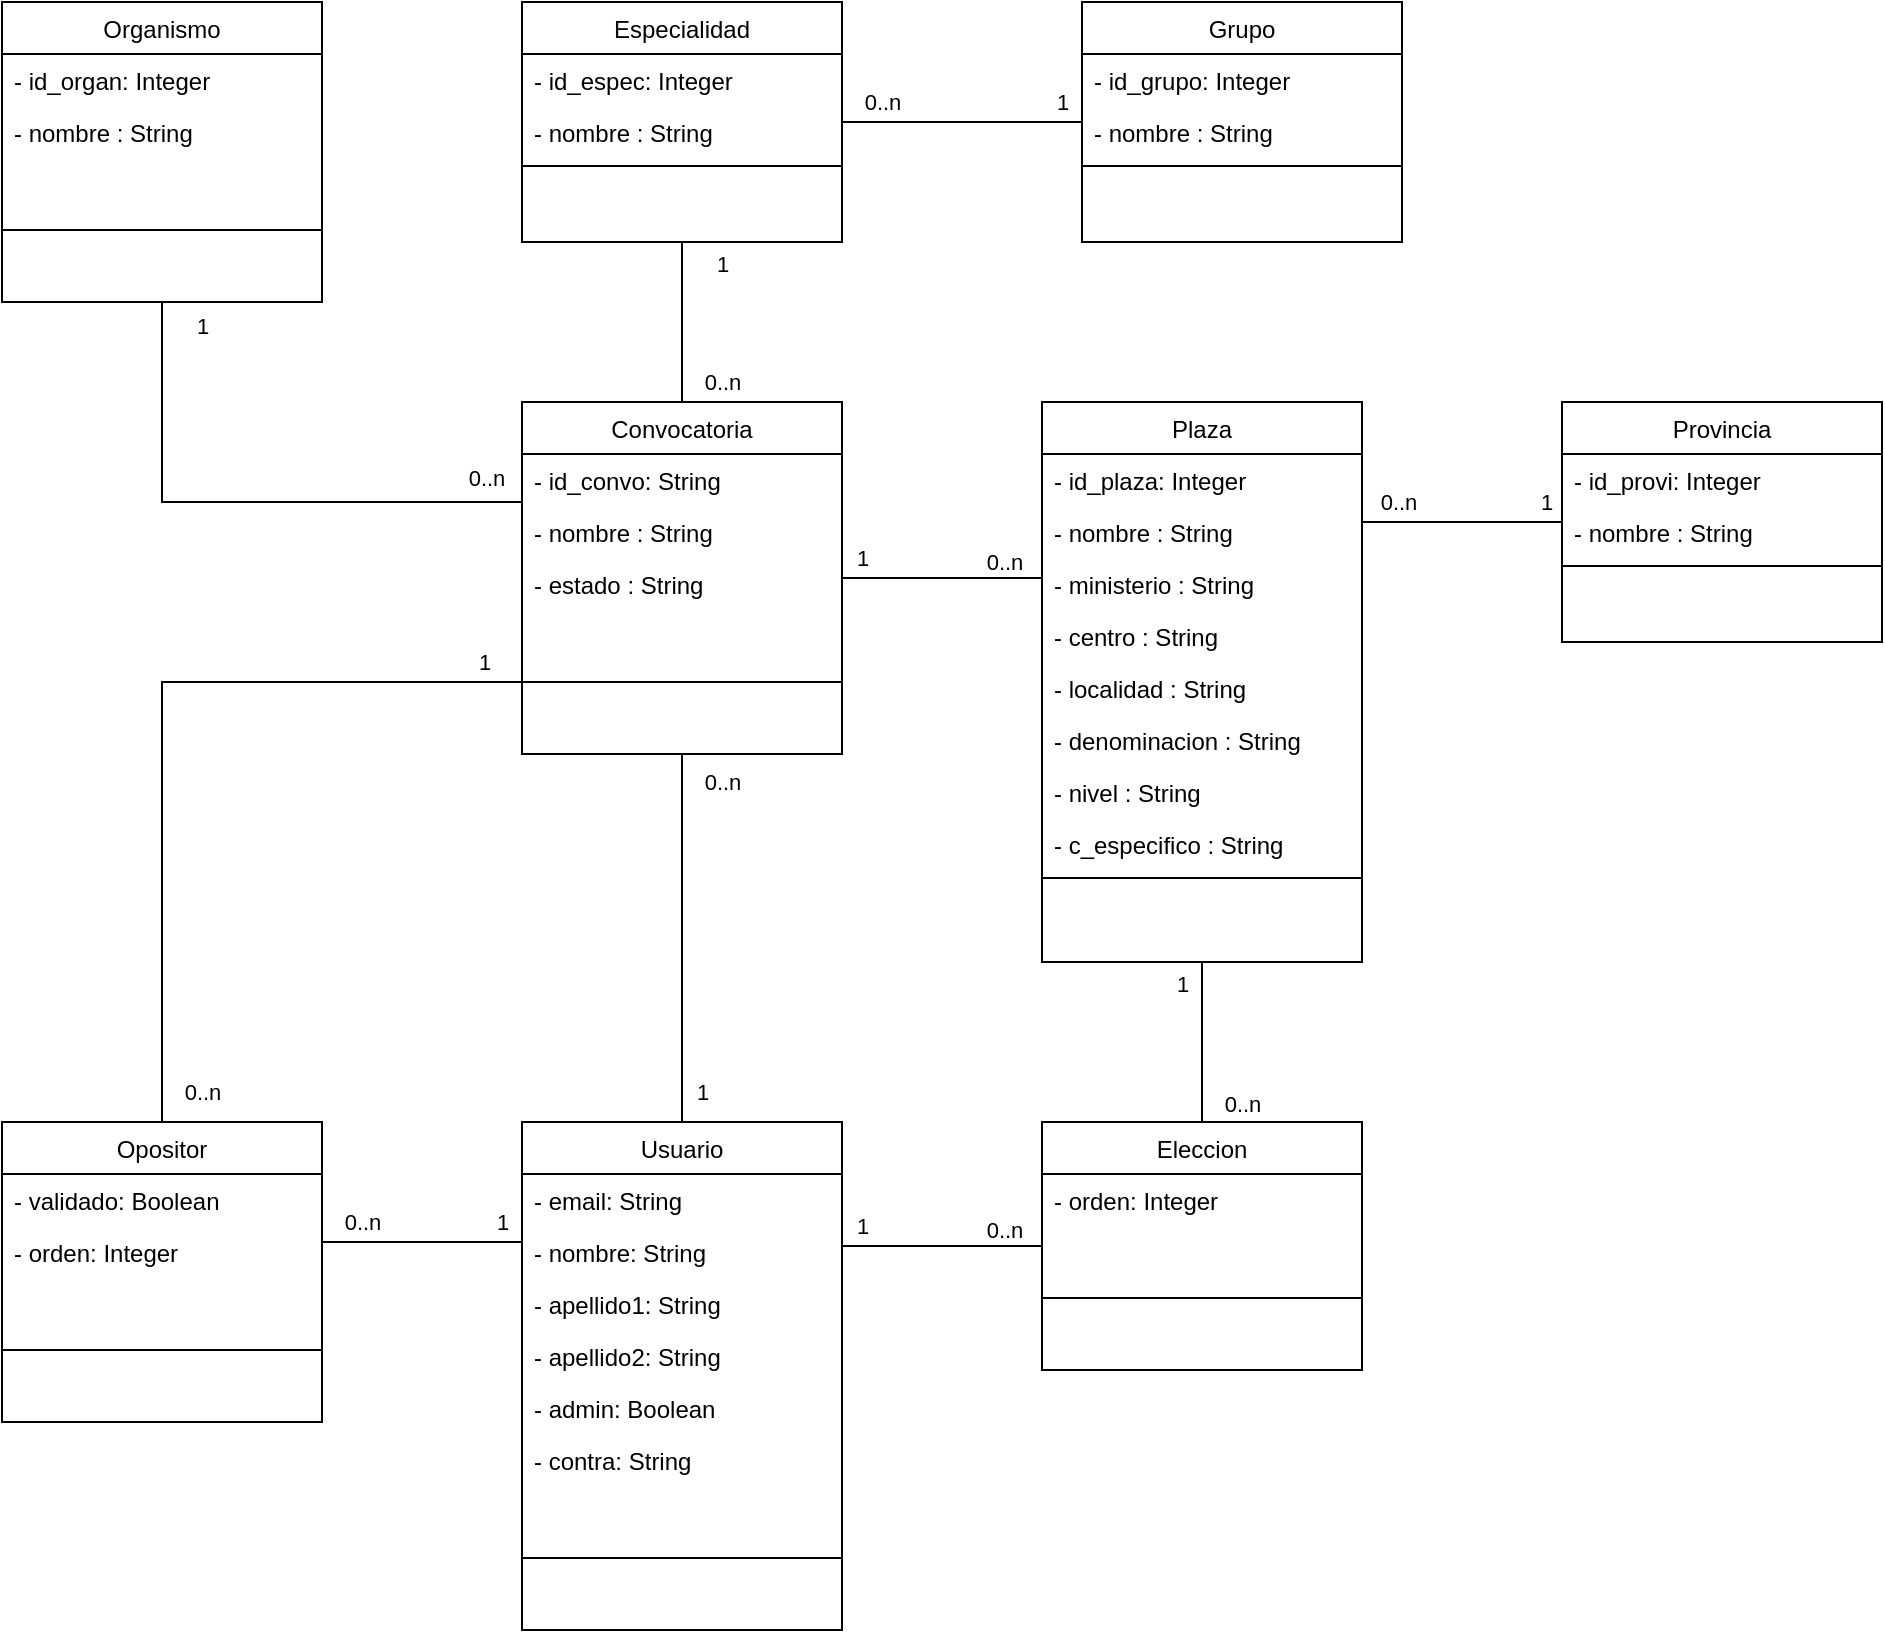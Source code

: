 <mxfile version="17.1.2" type="github">
  <diagram id="C5RBs43oDa-KdzZeNtuy" name="Page-1">
    <mxGraphModel dx="466" dy="762" grid="1" gridSize="10" guides="1" tooltips="1" connect="1" arrows="1" fold="1" page="1" pageScale="1" pageWidth="827" pageHeight="1169" math="0" shadow="0">
      <root>
        <mxCell id="WIyWlLk6GJQsqaUBKTNV-0" />
        <mxCell id="WIyWlLk6GJQsqaUBKTNV-1" parent="WIyWlLk6GJQsqaUBKTNV-0" />
        <mxCell id="cPd-VQ7A9rN7ERo2Lcjd-0" value="Provincia" style="swimlane;fontStyle=0;align=center;verticalAlign=top;childLayout=stackLayout;horizontal=1;startSize=26;horizontalStack=0;resizeParent=1;resizeLast=0;collapsible=1;marginBottom=0;rounded=0;shadow=0;strokeWidth=1;" parent="WIyWlLk6GJQsqaUBKTNV-1" vertex="1">
          <mxGeometry x="860" y="240" width="160" height="120" as="geometry">
            <mxRectangle x="530" y="610" width="160" height="26" as="alternateBounds" />
          </mxGeometry>
        </mxCell>
        <mxCell id="cPd-VQ7A9rN7ERo2Lcjd-1" value="- id_provi: Integer" style="text;align=left;verticalAlign=top;spacingLeft=4;spacingRight=4;overflow=hidden;rotatable=0;points=[[0,0.5],[1,0.5]];portConstraint=eastwest;" parent="cPd-VQ7A9rN7ERo2Lcjd-0" vertex="1">
          <mxGeometry y="26" width="160" height="26" as="geometry" />
        </mxCell>
        <mxCell id="cPd-VQ7A9rN7ERo2Lcjd-2" value="- nombre : String" style="text;align=left;verticalAlign=top;spacingLeft=4;spacingRight=4;overflow=hidden;rotatable=0;points=[[0,0.5],[1,0.5]];portConstraint=eastwest;rounded=0;shadow=0;html=0;" parent="cPd-VQ7A9rN7ERo2Lcjd-0" vertex="1">
          <mxGeometry y="52" width="160" height="26" as="geometry" />
        </mxCell>
        <mxCell id="cPd-VQ7A9rN7ERo2Lcjd-6" value="" style="line;html=1;strokeWidth=1;align=left;verticalAlign=middle;spacingTop=-1;spacingLeft=3;spacingRight=3;rotatable=0;labelPosition=right;points=[];portConstraint=eastwest;" parent="cPd-VQ7A9rN7ERo2Lcjd-0" vertex="1">
          <mxGeometry y="78" width="160" height="8" as="geometry" />
        </mxCell>
        <mxCell id="8T8IWZVeBzN1i3w2Dnij-60" style="edgeStyle=orthogonalEdgeStyle;rounded=0;orthogonalLoop=1;jettySize=auto;html=1;endArrow=none;endFill=0;" parent="WIyWlLk6GJQsqaUBKTNV-1" source="cPd-VQ7A9rN7ERo2Lcjd-9" target="8T8IWZVeBzN1i3w2Dnij-1" edge="1">
          <mxGeometry relative="1" as="geometry" />
        </mxCell>
        <mxCell id="8T8IWZVeBzN1i3w2Dnij-61" value="1" style="edgeLabel;html=1;align=center;verticalAlign=middle;resizable=0;points=[];" parent="8T8IWZVeBzN1i3w2Dnij-60" vertex="1" connectable="0">
          <mxGeometry x="-0.818" y="1" relative="1" as="geometry">
            <mxPoint x="19" y="3" as="offset" />
          </mxGeometry>
        </mxCell>
        <mxCell id="8T8IWZVeBzN1i3w2Dnij-62" value="0..n" style="edgeLabel;html=1;align=center;verticalAlign=middle;resizable=0;points=[];" parent="8T8IWZVeBzN1i3w2Dnij-60" vertex="1" connectable="0">
          <mxGeometry x="0.768" y="-2" relative="1" as="geometry">
            <mxPoint x="22" y="-1" as="offset" />
          </mxGeometry>
        </mxCell>
        <mxCell id="cPd-VQ7A9rN7ERo2Lcjd-9" value="Especialidad" style="swimlane;fontStyle=0;align=center;verticalAlign=top;childLayout=stackLayout;horizontal=1;startSize=26;horizontalStack=0;resizeParent=1;resizeLast=0;collapsible=1;marginBottom=0;rounded=0;shadow=0;strokeWidth=1;" parent="WIyWlLk6GJQsqaUBKTNV-1" vertex="1">
          <mxGeometry x="340" y="40" width="160" height="120" as="geometry">
            <mxRectangle x="160" y="560" width="160" height="26" as="alternateBounds" />
          </mxGeometry>
        </mxCell>
        <mxCell id="cPd-VQ7A9rN7ERo2Lcjd-10" value="- id_espec: Integer" style="text;align=left;verticalAlign=top;spacingLeft=4;spacingRight=4;overflow=hidden;rotatable=0;points=[[0,0.5],[1,0.5]];portConstraint=eastwest;" parent="cPd-VQ7A9rN7ERo2Lcjd-9" vertex="1">
          <mxGeometry y="26" width="160" height="26" as="geometry" />
        </mxCell>
        <mxCell id="cPd-VQ7A9rN7ERo2Lcjd-11" value="- nombre : String" style="text;align=left;verticalAlign=top;spacingLeft=4;spacingRight=4;overflow=hidden;rotatable=0;points=[[0,0.5],[1,0.5]];portConstraint=eastwest;rounded=0;shadow=0;html=0;" parent="cPd-VQ7A9rN7ERo2Lcjd-9" vertex="1">
          <mxGeometry y="52" width="160" height="26" as="geometry" />
        </mxCell>
        <mxCell id="cPd-VQ7A9rN7ERo2Lcjd-12" value="" style="line;html=1;strokeWidth=1;align=left;verticalAlign=middle;spacingTop=-1;spacingLeft=3;spacingRight=3;rotatable=0;labelPosition=right;points=[];portConstraint=eastwest;" parent="cPd-VQ7A9rN7ERo2Lcjd-9" vertex="1">
          <mxGeometry y="78" width="160" height="8" as="geometry" />
        </mxCell>
        <mxCell id="8T8IWZVeBzN1i3w2Dnij-56" style="edgeStyle=orthogonalEdgeStyle;rounded=0;orthogonalLoop=1;jettySize=auto;html=1;endArrow=none;endFill=0;" parent="WIyWlLk6GJQsqaUBKTNV-1" source="cPd-VQ7A9rN7ERo2Lcjd-13" target="8T8IWZVeBzN1i3w2Dnij-1" edge="1">
          <mxGeometry relative="1" as="geometry">
            <mxPoint x="290" y="340" as="targetPoint" />
            <Array as="points">
              <mxPoint x="160" y="290" />
            </Array>
          </mxGeometry>
        </mxCell>
        <mxCell id="8T8IWZVeBzN1i3w2Dnij-58" value="0..n" style="edgeLabel;html=1;align=center;verticalAlign=middle;resizable=0;points=[];" parent="8T8IWZVeBzN1i3w2Dnij-56" vertex="1" connectable="0">
          <mxGeometry x="0.917" y="1" relative="1" as="geometry">
            <mxPoint x="-7" y="-11" as="offset" />
          </mxGeometry>
        </mxCell>
        <mxCell id="8T8IWZVeBzN1i3w2Dnij-59" value="1" style="edgeLabel;html=1;align=center;verticalAlign=middle;resizable=0;points=[];" parent="8T8IWZVeBzN1i3w2Dnij-56" vertex="1" connectable="0">
          <mxGeometry x="-0.917" relative="1" as="geometry">
            <mxPoint x="20" as="offset" />
          </mxGeometry>
        </mxCell>
        <mxCell id="cPd-VQ7A9rN7ERo2Lcjd-13" value="Organismo" style="swimlane;fontStyle=0;align=center;verticalAlign=top;childLayout=stackLayout;horizontal=1;startSize=26;horizontalStack=0;resizeParent=1;resizeLast=0;collapsible=1;marginBottom=0;rounded=0;shadow=0;strokeWidth=1;" parent="WIyWlLk6GJQsqaUBKTNV-1" vertex="1">
          <mxGeometry x="80" y="40" width="160" height="150" as="geometry">
            <mxRectangle x="160" y="560" width="160" height="26" as="alternateBounds" />
          </mxGeometry>
        </mxCell>
        <mxCell id="cPd-VQ7A9rN7ERo2Lcjd-14" value="- id_organ: Integer" style="text;align=left;verticalAlign=top;spacingLeft=4;spacingRight=4;overflow=hidden;rotatable=0;points=[[0,0.5],[1,0.5]];portConstraint=eastwest;" parent="cPd-VQ7A9rN7ERo2Lcjd-13" vertex="1">
          <mxGeometry y="26" width="160" height="26" as="geometry" />
        </mxCell>
        <mxCell id="cPd-VQ7A9rN7ERo2Lcjd-15" value="- nombre : String" style="text;align=left;verticalAlign=top;spacingLeft=4;spacingRight=4;overflow=hidden;rotatable=0;points=[[0,0.5],[1,0.5]];portConstraint=eastwest;rounded=0;shadow=0;html=0;" parent="cPd-VQ7A9rN7ERo2Lcjd-13" vertex="1">
          <mxGeometry y="52" width="160" height="26" as="geometry" />
        </mxCell>
        <mxCell id="cPd-VQ7A9rN7ERo2Lcjd-16" value="" style="line;html=1;strokeWidth=1;align=left;verticalAlign=middle;spacingTop=-1;spacingLeft=3;spacingRight=3;rotatable=0;labelPosition=right;points=[];portConstraint=eastwest;" parent="cPd-VQ7A9rN7ERo2Lcjd-13" vertex="1">
          <mxGeometry y="78" width="160" height="72" as="geometry" />
        </mxCell>
        <mxCell id="cPd-VQ7A9rN7ERo2Lcjd-17" value="Grupo" style="swimlane;fontStyle=0;align=center;verticalAlign=top;childLayout=stackLayout;horizontal=1;startSize=26;horizontalStack=0;resizeParent=1;resizeLast=0;collapsible=1;marginBottom=0;rounded=0;shadow=0;strokeWidth=1;" parent="WIyWlLk6GJQsqaUBKTNV-1" vertex="1">
          <mxGeometry x="620" y="40" width="160" height="120" as="geometry">
            <mxRectangle x="160" y="560" width="160" height="26" as="alternateBounds" />
          </mxGeometry>
        </mxCell>
        <mxCell id="cPd-VQ7A9rN7ERo2Lcjd-18" value="- id_grupo: Integer" style="text;align=left;verticalAlign=top;spacingLeft=4;spacingRight=4;overflow=hidden;rotatable=0;points=[[0,0.5],[1,0.5]];portConstraint=eastwest;" parent="cPd-VQ7A9rN7ERo2Lcjd-17" vertex="1">
          <mxGeometry y="26" width="160" height="26" as="geometry" />
        </mxCell>
        <mxCell id="cPd-VQ7A9rN7ERo2Lcjd-19" value="- nombre : String" style="text;align=left;verticalAlign=top;spacingLeft=4;spacingRight=4;overflow=hidden;rotatable=0;points=[[0,0.5],[1,0.5]];portConstraint=eastwest;rounded=0;shadow=0;html=0;" parent="cPd-VQ7A9rN7ERo2Lcjd-17" vertex="1">
          <mxGeometry y="52" width="160" height="26" as="geometry" />
        </mxCell>
        <mxCell id="cPd-VQ7A9rN7ERo2Lcjd-20" value="" style="line;html=1;strokeWidth=1;align=left;verticalAlign=middle;spacingTop=-1;spacingLeft=3;spacingRight=3;rotatable=0;labelPosition=right;points=[];portConstraint=eastwest;" parent="cPd-VQ7A9rN7ERo2Lcjd-17" vertex="1">
          <mxGeometry y="78" width="160" height="8" as="geometry" />
        </mxCell>
        <mxCell id="8T8IWZVeBzN1i3w2Dnij-1" value="Convocatoria" style="swimlane;fontStyle=0;align=center;verticalAlign=top;childLayout=stackLayout;horizontal=1;startSize=26;horizontalStack=0;resizeParent=1;resizeLast=0;collapsible=1;marginBottom=0;rounded=0;shadow=0;strokeWidth=1;" parent="WIyWlLk6GJQsqaUBKTNV-1" vertex="1">
          <mxGeometry x="340" y="240" width="160" height="176" as="geometry">
            <mxRectangle x="160" y="560" width="160" height="26" as="alternateBounds" />
          </mxGeometry>
        </mxCell>
        <mxCell id="8T8IWZVeBzN1i3w2Dnij-2" value="- id_convo: String" style="text;align=left;verticalAlign=top;spacingLeft=4;spacingRight=4;overflow=hidden;rotatable=0;points=[[0,0.5],[1,0.5]];portConstraint=eastwest;" parent="8T8IWZVeBzN1i3w2Dnij-1" vertex="1">
          <mxGeometry y="26" width="160" height="26" as="geometry" />
        </mxCell>
        <mxCell id="8T8IWZVeBzN1i3w2Dnij-3" value="- nombre : String" style="text;align=left;verticalAlign=top;spacingLeft=4;spacingRight=4;overflow=hidden;rotatable=0;points=[[0,0.5],[1,0.5]];portConstraint=eastwest;rounded=0;shadow=0;html=0;" parent="8T8IWZVeBzN1i3w2Dnij-1" vertex="1">
          <mxGeometry y="52" width="160" height="26" as="geometry" />
        </mxCell>
        <mxCell id="8T8IWZVeBzN1i3w2Dnij-5" value="- estado : String" style="text;align=left;verticalAlign=top;spacingLeft=4;spacingRight=4;overflow=hidden;rotatable=0;points=[[0,0.5],[1,0.5]];portConstraint=eastwest;rounded=0;shadow=0;html=0;" parent="8T8IWZVeBzN1i3w2Dnij-1" vertex="1">
          <mxGeometry y="78" width="160" height="26" as="geometry" />
        </mxCell>
        <mxCell id="8T8IWZVeBzN1i3w2Dnij-4" value="" style="line;html=1;strokeWidth=1;align=left;verticalAlign=middle;spacingTop=-1;spacingLeft=3;spacingRight=3;rotatable=0;labelPosition=right;points=[];portConstraint=eastwest;" parent="8T8IWZVeBzN1i3w2Dnij-1" vertex="1">
          <mxGeometry y="104" width="160" height="72" as="geometry" />
        </mxCell>
        <mxCell id="8T8IWZVeBzN1i3w2Dnij-7" value="Plaza" style="swimlane;fontStyle=0;align=center;verticalAlign=top;childLayout=stackLayout;horizontal=1;startSize=26;horizontalStack=0;resizeParent=1;resizeLast=0;collapsible=1;marginBottom=0;rounded=0;shadow=0;strokeWidth=1;" parent="WIyWlLk6GJQsqaUBKTNV-1" vertex="1">
          <mxGeometry x="600" y="240" width="160" height="280" as="geometry">
            <mxRectangle x="530" y="610" width="160" height="26" as="alternateBounds" />
          </mxGeometry>
        </mxCell>
        <mxCell id="8T8IWZVeBzN1i3w2Dnij-8" value="- id_plaza: Integer" style="text;align=left;verticalAlign=top;spacingLeft=4;spacingRight=4;overflow=hidden;rotatable=0;points=[[0,0.5],[1,0.5]];portConstraint=eastwest;" parent="8T8IWZVeBzN1i3w2Dnij-7" vertex="1">
          <mxGeometry y="26" width="160" height="26" as="geometry" />
        </mxCell>
        <mxCell id="8T8IWZVeBzN1i3w2Dnij-9" value="- nombre : String" style="text;align=left;verticalAlign=top;spacingLeft=4;spacingRight=4;overflow=hidden;rotatable=0;points=[[0,0.5],[1,0.5]];portConstraint=eastwest;rounded=0;shadow=0;html=0;" parent="8T8IWZVeBzN1i3w2Dnij-7" vertex="1">
          <mxGeometry y="52" width="160" height="26" as="geometry" />
        </mxCell>
        <mxCell id="8T8IWZVeBzN1i3w2Dnij-11" value="- ministerio : String" style="text;align=left;verticalAlign=top;spacingLeft=4;spacingRight=4;overflow=hidden;rotatable=0;points=[[0,0.5],[1,0.5]];portConstraint=eastwest;rounded=0;shadow=0;html=0;" parent="8T8IWZVeBzN1i3w2Dnij-7" vertex="1">
          <mxGeometry y="78" width="160" height="26" as="geometry" />
        </mxCell>
        <mxCell id="8T8IWZVeBzN1i3w2Dnij-12" value="- centro : String" style="text;align=left;verticalAlign=top;spacingLeft=4;spacingRight=4;overflow=hidden;rotatable=0;points=[[0,0.5],[1,0.5]];portConstraint=eastwest;rounded=0;shadow=0;html=0;" parent="8T8IWZVeBzN1i3w2Dnij-7" vertex="1">
          <mxGeometry y="104" width="160" height="26" as="geometry" />
        </mxCell>
        <mxCell id="8T8IWZVeBzN1i3w2Dnij-13" value="- localidad : String" style="text;align=left;verticalAlign=top;spacingLeft=4;spacingRight=4;overflow=hidden;rotatable=0;points=[[0,0.5],[1,0.5]];portConstraint=eastwest;rounded=0;shadow=0;html=0;" parent="8T8IWZVeBzN1i3w2Dnij-7" vertex="1">
          <mxGeometry y="130" width="160" height="26" as="geometry" />
        </mxCell>
        <mxCell id="8T8IWZVeBzN1i3w2Dnij-15" value="- denominacion : String" style="text;align=left;verticalAlign=top;spacingLeft=4;spacingRight=4;overflow=hidden;rotatable=0;points=[[0,0.5],[1,0.5]];portConstraint=eastwest;rounded=0;shadow=0;html=0;" parent="8T8IWZVeBzN1i3w2Dnij-7" vertex="1">
          <mxGeometry y="156" width="160" height="26" as="geometry" />
        </mxCell>
        <mxCell id="8T8IWZVeBzN1i3w2Dnij-14" value="- nivel : String" style="text;align=left;verticalAlign=top;spacingLeft=4;spacingRight=4;overflow=hidden;rotatable=0;points=[[0,0.5],[1,0.5]];portConstraint=eastwest;rounded=0;shadow=0;html=0;" parent="8T8IWZVeBzN1i3w2Dnij-7" vertex="1">
          <mxGeometry y="182" width="160" height="26" as="geometry" />
        </mxCell>
        <mxCell id="8T8IWZVeBzN1i3w2Dnij-16" value="- c_especifico : String" style="text;align=left;verticalAlign=top;spacingLeft=4;spacingRight=4;overflow=hidden;rotatable=0;points=[[0,0.5],[1,0.5]];portConstraint=eastwest;rounded=0;shadow=0;html=0;" parent="8T8IWZVeBzN1i3w2Dnij-7" vertex="1">
          <mxGeometry y="208" width="160" height="26" as="geometry" />
        </mxCell>
        <mxCell id="8T8IWZVeBzN1i3w2Dnij-10" value="" style="line;html=1;strokeWidth=1;align=left;verticalAlign=middle;spacingTop=-1;spacingLeft=3;spacingRight=3;rotatable=0;labelPosition=right;points=[];portConstraint=eastwest;" parent="8T8IWZVeBzN1i3w2Dnij-7" vertex="1">
          <mxGeometry y="234" width="160" height="8" as="geometry" />
        </mxCell>
        <mxCell id="8T8IWZVeBzN1i3w2Dnij-17" value="Eleccion" style="swimlane;fontStyle=0;align=center;verticalAlign=top;childLayout=stackLayout;horizontal=1;startSize=26;horizontalStack=0;resizeParent=1;resizeLast=0;collapsible=1;marginBottom=0;rounded=0;shadow=0;strokeWidth=1;" parent="WIyWlLk6GJQsqaUBKTNV-1" vertex="1">
          <mxGeometry x="600" y="600" width="160" height="124" as="geometry">
            <mxRectangle x="160" y="560" width="160" height="26" as="alternateBounds" />
          </mxGeometry>
        </mxCell>
        <mxCell id="8T8IWZVeBzN1i3w2Dnij-18" value="- orden: Integer" style="text;align=left;verticalAlign=top;spacingLeft=4;spacingRight=4;overflow=hidden;rotatable=0;points=[[0,0.5],[1,0.5]];portConstraint=eastwest;" parent="8T8IWZVeBzN1i3w2Dnij-17" vertex="1">
          <mxGeometry y="26" width="160" height="26" as="geometry" />
        </mxCell>
        <mxCell id="8T8IWZVeBzN1i3w2Dnij-21" value="" style="line;html=1;strokeWidth=1;align=left;verticalAlign=middle;spacingTop=-1;spacingLeft=3;spacingRight=3;rotatable=0;labelPosition=right;points=[];portConstraint=eastwest;" parent="8T8IWZVeBzN1i3w2Dnij-17" vertex="1">
          <mxGeometry y="52" width="160" height="72" as="geometry" />
        </mxCell>
        <mxCell id="8T8IWZVeBzN1i3w2Dnij-24" value="Opositor" style="swimlane;fontStyle=0;align=center;verticalAlign=top;childLayout=stackLayout;horizontal=1;startSize=26;horizontalStack=0;resizeParent=1;resizeLast=0;collapsible=1;marginBottom=0;rounded=0;shadow=0;strokeWidth=1;" parent="WIyWlLk6GJQsqaUBKTNV-1" vertex="1">
          <mxGeometry x="80" y="600" width="160" height="150" as="geometry">
            <mxRectangle x="160" y="560" width="160" height="26" as="alternateBounds" />
          </mxGeometry>
        </mxCell>
        <mxCell id="8T8IWZVeBzN1i3w2Dnij-25" value="- validado: Boolean" style="text;align=left;verticalAlign=top;spacingLeft=4;spacingRight=4;overflow=hidden;rotatable=0;points=[[0,0.5],[1,0.5]];portConstraint=eastwest;" parent="8T8IWZVeBzN1i3w2Dnij-24" vertex="1">
          <mxGeometry y="26" width="160" height="26" as="geometry" />
        </mxCell>
        <mxCell id="8T8IWZVeBzN1i3w2Dnij-27" value="- orden: Integer" style="text;align=left;verticalAlign=top;spacingLeft=4;spacingRight=4;overflow=hidden;rotatable=0;points=[[0,0.5],[1,0.5]];portConstraint=eastwest;" parent="8T8IWZVeBzN1i3w2Dnij-24" vertex="1">
          <mxGeometry y="52" width="160" height="26" as="geometry" />
        </mxCell>
        <mxCell id="8T8IWZVeBzN1i3w2Dnij-26" value="" style="line;html=1;strokeWidth=1;align=left;verticalAlign=middle;spacingTop=-1;spacingLeft=3;spacingRight=3;rotatable=0;labelPosition=right;points=[];portConstraint=eastwest;" parent="8T8IWZVeBzN1i3w2Dnij-24" vertex="1">
          <mxGeometry y="78" width="160" height="72" as="geometry" />
        </mxCell>
        <mxCell id="8T8IWZVeBzN1i3w2Dnij-28" value="Usuario" style="swimlane;fontStyle=0;align=center;verticalAlign=top;childLayout=stackLayout;horizontal=1;startSize=26;horizontalStack=0;resizeParent=1;resizeLast=0;collapsible=1;marginBottom=0;rounded=0;shadow=0;strokeWidth=1;" parent="WIyWlLk6GJQsqaUBKTNV-1" vertex="1">
          <mxGeometry x="340" y="600" width="160" height="254" as="geometry">
            <mxRectangle x="160" y="560" width="160" height="26" as="alternateBounds" />
          </mxGeometry>
        </mxCell>
        <mxCell id="8T8IWZVeBzN1i3w2Dnij-29" value="- email: String" style="text;align=left;verticalAlign=top;spacingLeft=4;spacingRight=4;overflow=hidden;rotatable=0;points=[[0,0.5],[1,0.5]];portConstraint=eastwest;" parent="8T8IWZVeBzN1i3w2Dnij-28" vertex="1">
          <mxGeometry y="26" width="160" height="26" as="geometry" />
        </mxCell>
        <mxCell id="8T8IWZVeBzN1i3w2Dnij-30" value="- nombre: String" style="text;align=left;verticalAlign=top;spacingLeft=4;spacingRight=4;overflow=hidden;rotatable=0;points=[[0,0.5],[1,0.5]];portConstraint=eastwest;" parent="8T8IWZVeBzN1i3w2Dnij-28" vertex="1">
          <mxGeometry y="52" width="160" height="26" as="geometry" />
        </mxCell>
        <mxCell id="8T8IWZVeBzN1i3w2Dnij-32" value="- apellido1: String" style="text;align=left;verticalAlign=top;spacingLeft=4;spacingRight=4;overflow=hidden;rotatable=0;points=[[0,0.5],[1,0.5]];portConstraint=eastwest;" parent="8T8IWZVeBzN1i3w2Dnij-28" vertex="1">
          <mxGeometry y="78" width="160" height="26" as="geometry" />
        </mxCell>
        <mxCell id="8T8IWZVeBzN1i3w2Dnij-33" value="- apellido2: String" style="text;align=left;verticalAlign=top;spacingLeft=4;spacingRight=4;overflow=hidden;rotatable=0;points=[[0,0.5],[1,0.5]];portConstraint=eastwest;" parent="8T8IWZVeBzN1i3w2Dnij-28" vertex="1">
          <mxGeometry y="104" width="160" height="26" as="geometry" />
        </mxCell>
        <mxCell id="abt6q0qnXCaBGczWeh_A-1" value="- admin: Boolean" style="text;align=left;verticalAlign=top;spacingLeft=4;spacingRight=4;overflow=hidden;rotatable=0;points=[[0,0.5],[1,0.5]];portConstraint=eastwest;" vertex="1" parent="8T8IWZVeBzN1i3w2Dnij-28">
          <mxGeometry y="130" width="160" height="26" as="geometry" />
        </mxCell>
        <mxCell id="abt6q0qnXCaBGczWeh_A-2" value="- contra: String" style="text;align=left;verticalAlign=top;spacingLeft=4;spacingRight=4;overflow=hidden;rotatable=0;points=[[0,0.5],[1,0.5]];portConstraint=eastwest;" vertex="1" parent="8T8IWZVeBzN1i3w2Dnij-28">
          <mxGeometry y="156" width="160" height="26" as="geometry" />
        </mxCell>
        <mxCell id="8T8IWZVeBzN1i3w2Dnij-31" value="" style="line;html=1;strokeWidth=1;align=left;verticalAlign=middle;spacingTop=-1;spacingLeft=3;spacingRight=3;rotatable=0;labelPosition=right;points=[];portConstraint=eastwest;" parent="8T8IWZVeBzN1i3w2Dnij-28" vertex="1">
          <mxGeometry y="182" width="160" height="72" as="geometry" />
        </mxCell>
        <mxCell id="8T8IWZVeBzN1i3w2Dnij-63" style="edgeStyle=orthogonalEdgeStyle;rounded=0;orthogonalLoop=1;jettySize=auto;html=1;endArrow=none;endFill=0;" parent="WIyWlLk6GJQsqaUBKTNV-1" source="cPd-VQ7A9rN7ERo2Lcjd-17" target="cPd-VQ7A9rN7ERo2Lcjd-9" edge="1">
          <mxGeometry relative="1" as="geometry">
            <mxPoint x="430" y="170" as="sourcePoint" />
            <mxPoint x="540" y="130" as="targetPoint" />
            <Array as="points">
              <mxPoint x="570" y="100" />
              <mxPoint x="570" y="100" />
            </Array>
          </mxGeometry>
        </mxCell>
        <mxCell id="8T8IWZVeBzN1i3w2Dnij-64" value="1" style="edgeLabel;html=1;align=center;verticalAlign=middle;resizable=0;points=[];" parent="8T8IWZVeBzN1i3w2Dnij-63" vertex="1" connectable="0">
          <mxGeometry x="-0.818" y="1" relative="1" as="geometry">
            <mxPoint x="1" y="-11" as="offset" />
          </mxGeometry>
        </mxCell>
        <mxCell id="8T8IWZVeBzN1i3w2Dnij-65" value="0..n" style="edgeLabel;html=1;align=center;verticalAlign=middle;resizable=0;points=[];" parent="8T8IWZVeBzN1i3w2Dnij-63" vertex="1" connectable="0">
          <mxGeometry x="0.768" y="-2" relative="1" as="geometry">
            <mxPoint x="6" y="-8" as="offset" />
          </mxGeometry>
        </mxCell>
        <mxCell id="8T8IWZVeBzN1i3w2Dnij-69" style="edgeStyle=orthogonalEdgeStyle;rounded=0;orthogonalLoop=1;jettySize=auto;html=1;endArrow=none;endFill=0;" parent="WIyWlLk6GJQsqaUBKTNV-1" source="8T8IWZVeBzN1i3w2Dnij-7" target="8T8IWZVeBzN1i3w2Dnij-1" edge="1">
          <mxGeometry relative="1" as="geometry">
            <mxPoint x="580" y="449.999" as="sourcePoint" />
            <mxPoint x="460" y="449.999" as="targetPoint" />
            <Array as="points">
              <mxPoint x="560" y="328" />
              <mxPoint x="560" y="328" />
            </Array>
          </mxGeometry>
        </mxCell>
        <mxCell id="8T8IWZVeBzN1i3w2Dnij-70" value="1" style="edgeLabel;html=1;align=center;verticalAlign=middle;resizable=0;points=[];" parent="8T8IWZVeBzN1i3w2Dnij-69" vertex="1" connectable="0">
          <mxGeometry x="-0.818" y="1" relative="1" as="geometry">
            <mxPoint x="-81" y="-11" as="offset" />
          </mxGeometry>
        </mxCell>
        <mxCell id="8T8IWZVeBzN1i3w2Dnij-71" value="0..n" style="edgeLabel;html=1;align=center;verticalAlign=middle;resizable=0;points=[];" parent="8T8IWZVeBzN1i3w2Dnij-69" vertex="1" connectable="0">
          <mxGeometry x="0.768" y="-2" relative="1" as="geometry">
            <mxPoint x="69" y="-6" as="offset" />
          </mxGeometry>
        </mxCell>
        <mxCell id="8T8IWZVeBzN1i3w2Dnij-72" style="edgeStyle=orthogonalEdgeStyle;rounded=0;orthogonalLoop=1;jettySize=auto;html=1;endArrow=none;endFill=0;" parent="WIyWlLk6GJQsqaUBKTNV-1" source="8T8IWZVeBzN1i3w2Dnij-4" target="8T8IWZVeBzN1i3w2Dnij-24" edge="1">
          <mxGeometry relative="1" as="geometry">
            <mxPoint x="270" y="450" as="sourcePoint" />
            <mxPoint x="150" y="450" as="targetPoint" />
            <Array as="points">
              <mxPoint x="160" y="380" />
            </Array>
          </mxGeometry>
        </mxCell>
        <mxCell id="8T8IWZVeBzN1i3w2Dnij-73" value="1" style="edgeLabel;html=1;align=center;verticalAlign=middle;resizable=0;points=[];" parent="8T8IWZVeBzN1i3w2Dnij-72" vertex="1" connectable="0">
          <mxGeometry x="-0.818" y="1" relative="1" as="geometry">
            <mxPoint x="17" y="-11" as="offset" />
          </mxGeometry>
        </mxCell>
        <mxCell id="8T8IWZVeBzN1i3w2Dnij-74" value="0..n" style="edgeLabel;html=1;align=center;verticalAlign=middle;resizable=0;points=[];" parent="8T8IWZVeBzN1i3w2Dnij-72" vertex="1" connectable="0">
          <mxGeometry x="0.768" y="-2" relative="1" as="geometry">
            <mxPoint x="22" y="31" as="offset" />
          </mxGeometry>
        </mxCell>
        <mxCell id="8T8IWZVeBzN1i3w2Dnij-75" style="edgeStyle=orthogonalEdgeStyle;rounded=0;orthogonalLoop=1;jettySize=auto;html=1;endArrow=none;endFill=0;" parent="WIyWlLk6GJQsqaUBKTNV-1" source="8T8IWZVeBzN1i3w2Dnij-1" target="8T8IWZVeBzN1i3w2Dnij-28" edge="1">
          <mxGeometry relative="1" as="geometry">
            <mxPoint x="413" y="450" as="sourcePoint" />
            <mxPoint x="413" y="530" as="targetPoint" />
          </mxGeometry>
        </mxCell>
        <mxCell id="8T8IWZVeBzN1i3w2Dnij-76" value="1" style="edgeLabel;html=1;align=center;verticalAlign=middle;resizable=0;points=[];" parent="8T8IWZVeBzN1i3w2Dnij-75" vertex="1" connectable="0">
          <mxGeometry x="-0.818" y="1" relative="1" as="geometry">
            <mxPoint x="9" y="152" as="offset" />
          </mxGeometry>
        </mxCell>
        <mxCell id="8T8IWZVeBzN1i3w2Dnij-77" value="0..n" style="edgeLabel;html=1;align=center;verticalAlign=middle;resizable=0;points=[];" parent="8T8IWZVeBzN1i3w2Dnij-75" vertex="1" connectable="0">
          <mxGeometry x="0.768" y="-2" relative="1" as="geometry">
            <mxPoint x="22" y="-149" as="offset" />
          </mxGeometry>
        </mxCell>
        <mxCell id="8T8IWZVeBzN1i3w2Dnij-81" style="edgeStyle=orthogonalEdgeStyle;rounded=0;orthogonalLoop=1;jettySize=auto;html=1;endArrow=none;endFill=0;" parent="WIyWlLk6GJQsqaUBKTNV-1" source="cPd-VQ7A9rN7ERo2Lcjd-0" target="8T8IWZVeBzN1i3w2Dnij-7" edge="1">
          <mxGeometry relative="1" as="geometry">
            <mxPoint x="890" y="416" as="sourcePoint" />
            <mxPoint x="780" y="300" as="targetPoint" />
            <Array as="points">
              <mxPoint x="780" y="300" />
              <mxPoint x="780" y="300" />
            </Array>
          </mxGeometry>
        </mxCell>
        <mxCell id="8T8IWZVeBzN1i3w2Dnij-82" value="1" style="edgeLabel;html=1;align=center;verticalAlign=middle;resizable=0;points=[];" parent="8T8IWZVeBzN1i3w2Dnij-81" vertex="1" connectable="0">
          <mxGeometry x="-0.818" y="1" relative="1" as="geometry">
            <mxPoint x="1" y="-11" as="offset" />
          </mxGeometry>
        </mxCell>
        <mxCell id="8T8IWZVeBzN1i3w2Dnij-83" value="0..n" style="edgeLabel;html=1;align=center;verticalAlign=middle;resizable=0;points=[];" parent="8T8IWZVeBzN1i3w2Dnij-81" vertex="1" connectable="0">
          <mxGeometry x="0.768" y="-2" relative="1" as="geometry">
            <mxPoint x="6" y="-8" as="offset" />
          </mxGeometry>
        </mxCell>
        <mxCell id="8T8IWZVeBzN1i3w2Dnij-84" style="edgeStyle=orthogonalEdgeStyle;rounded=0;orthogonalLoop=1;jettySize=auto;html=1;endArrow=none;endFill=0;" parent="WIyWlLk6GJQsqaUBKTNV-1" source="8T8IWZVeBzN1i3w2Dnij-17" target="8T8IWZVeBzN1i3w2Dnij-28" edge="1">
          <mxGeometry relative="1" as="geometry">
            <mxPoint x="620" y="750" as="sourcePoint" />
            <mxPoint x="520" y="750" as="targetPoint" />
            <Array as="points">
              <mxPoint x="520" y="662" />
              <mxPoint x="520" y="662" />
            </Array>
          </mxGeometry>
        </mxCell>
        <mxCell id="8T8IWZVeBzN1i3w2Dnij-85" value="1" style="edgeLabel;html=1;align=center;verticalAlign=middle;resizable=0;points=[];" parent="8T8IWZVeBzN1i3w2Dnij-84" vertex="1" connectable="0">
          <mxGeometry x="-0.818" y="1" relative="1" as="geometry">
            <mxPoint x="-81" y="-11" as="offset" />
          </mxGeometry>
        </mxCell>
        <mxCell id="8T8IWZVeBzN1i3w2Dnij-86" value="0..n" style="edgeLabel;html=1;align=center;verticalAlign=middle;resizable=0;points=[];" parent="8T8IWZVeBzN1i3w2Dnij-84" vertex="1" connectable="0">
          <mxGeometry x="0.768" y="-2" relative="1" as="geometry">
            <mxPoint x="69" y="-6" as="offset" />
          </mxGeometry>
        </mxCell>
        <mxCell id="8T8IWZVeBzN1i3w2Dnij-87" style="edgeStyle=orthogonalEdgeStyle;rounded=0;orthogonalLoop=1;jettySize=auto;html=1;endArrow=none;endFill=0;" parent="WIyWlLk6GJQsqaUBKTNV-1" source="8T8IWZVeBzN1i3w2Dnij-17" target="8T8IWZVeBzN1i3w2Dnij-7" edge="1">
          <mxGeometry relative="1" as="geometry">
            <mxPoint x="610" y="672" as="sourcePoint" />
            <mxPoint x="510" y="672" as="targetPoint" />
            <Array as="points" />
          </mxGeometry>
        </mxCell>
        <mxCell id="8T8IWZVeBzN1i3w2Dnij-88" value="1" style="edgeLabel;html=1;align=center;verticalAlign=middle;resizable=0;points=[];" parent="8T8IWZVeBzN1i3w2Dnij-87" vertex="1" connectable="0">
          <mxGeometry x="-0.818" y="1" relative="1" as="geometry">
            <mxPoint x="-9" y="-62" as="offset" />
          </mxGeometry>
        </mxCell>
        <mxCell id="8T8IWZVeBzN1i3w2Dnij-89" value="0..n" style="edgeLabel;html=1;align=center;verticalAlign=middle;resizable=0;points=[];" parent="8T8IWZVeBzN1i3w2Dnij-87" vertex="1" connectable="0">
          <mxGeometry x="0.768" y="-2" relative="1" as="geometry">
            <mxPoint x="18" y="61" as="offset" />
          </mxGeometry>
        </mxCell>
        <mxCell id="8T8IWZVeBzN1i3w2Dnij-90" style="edgeStyle=orthogonalEdgeStyle;rounded=0;orthogonalLoop=1;jettySize=auto;html=1;endArrow=none;endFill=0;" parent="WIyWlLk6GJQsqaUBKTNV-1" source="8T8IWZVeBzN1i3w2Dnij-28" target="8T8IWZVeBzN1i3w2Dnij-24" edge="1">
          <mxGeometry relative="1" as="geometry">
            <mxPoint x="350" y="680" as="sourcePoint" />
            <mxPoint x="250" y="680" as="targetPoint" />
            <Array as="points">
              <mxPoint x="310" y="660" />
              <mxPoint x="310" y="660" />
            </Array>
          </mxGeometry>
        </mxCell>
        <mxCell id="8T8IWZVeBzN1i3w2Dnij-91" value="1" style="edgeLabel;html=1;align=center;verticalAlign=middle;resizable=0;points=[];" parent="8T8IWZVeBzN1i3w2Dnij-90" vertex="1" connectable="0">
          <mxGeometry x="-0.818" y="1" relative="1" as="geometry">
            <mxPoint x="-1" y="-11" as="offset" />
          </mxGeometry>
        </mxCell>
        <mxCell id="8T8IWZVeBzN1i3w2Dnij-92" value="0..n" style="edgeLabel;html=1;align=center;verticalAlign=middle;resizable=0;points=[];" parent="8T8IWZVeBzN1i3w2Dnij-90" vertex="1" connectable="0">
          <mxGeometry x="0.768" y="-2" relative="1" as="geometry">
            <mxPoint x="8" y="-8" as="offset" />
          </mxGeometry>
        </mxCell>
      </root>
    </mxGraphModel>
  </diagram>
</mxfile>
